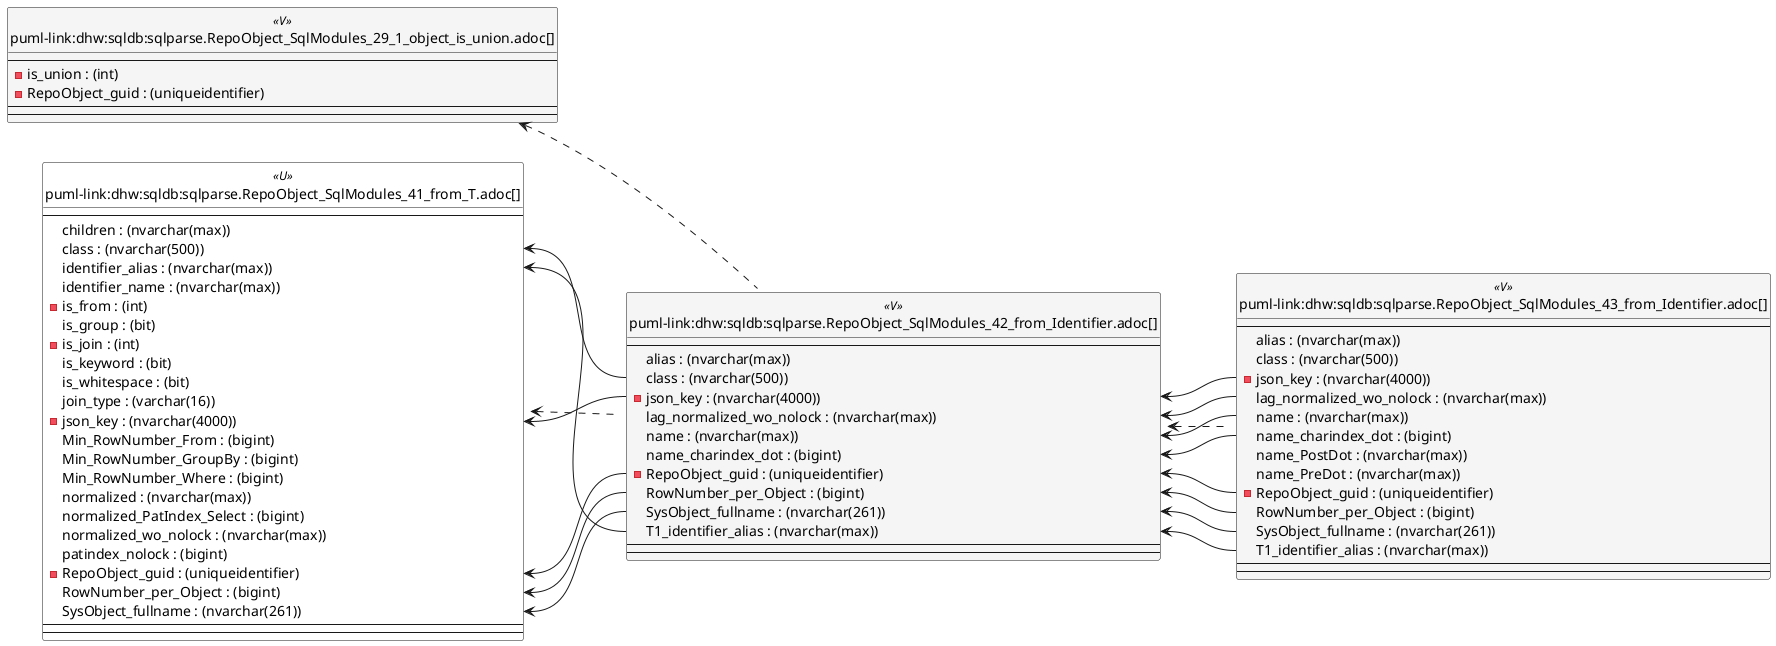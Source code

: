 @startuml
left to right direction
'top to bottom direction
hide circle
'avoide "." issues:
set namespaceSeparator none


skinparam class {
  BackgroundColor White
  BackgroundColor<<FN>> Yellow
  BackgroundColor<<FS>> Yellow
  BackgroundColor<<FT>> LightGray
  BackgroundColor<<IF>> Yellow
  BackgroundColor<<IS>> Yellow
  BackgroundColor<<P>> Aqua
  BackgroundColor<<PC>> Aqua
  BackgroundColor<<SN>> Yellow
  BackgroundColor<<SO>> SlateBlue
  BackgroundColor<<TF>> LightGray
  BackgroundColor<<TR>> Tomato
  BackgroundColor<<U>> White
  BackgroundColor<<V>> WhiteSmoke
  BackgroundColor<<X>> Aqua
  BackgroundColor<<external>> AliceBlue
}


entity "puml-link:dhw:sqldb:sqlparse.RepoObject_SqlModules_29_1_object_is_union.adoc[]" as sqlparse.RepoObject_SqlModules_29_1_object_is_union << V >> {
  --
  - is_union : (int)
  - RepoObject_guid : (uniqueidentifier)
  --
  --
}

entity "puml-link:dhw:sqldb:sqlparse.RepoObject_SqlModules_41_from_T.adoc[]" as sqlparse.RepoObject_SqlModules_41_from_T << U >> {
  --
  children : (nvarchar(max))
  class : (nvarchar(500))
  identifier_alias : (nvarchar(max))
  identifier_name : (nvarchar(max))
  - is_from : (int)
  is_group : (bit)
  - is_join : (int)
  is_keyword : (bit)
  is_whitespace : (bit)
  join_type : (varchar(16))
  - json_key : (nvarchar(4000))
  Min_RowNumber_From : (bigint)
  Min_RowNumber_GroupBy : (bigint)
  Min_RowNumber_Where : (bigint)
  normalized : (nvarchar(max))
  normalized_PatIndex_Select : (bigint)
  normalized_wo_nolock : (nvarchar(max))
  patindex_nolock : (bigint)
  - RepoObject_guid : (uniqueidentifier)
  RowNumber_per_Object : (bigint)
  SysObject_fullname : (nvarchar(261))
  --
  --
}

entity "puml-link:dhw:sqldb:sqlparse.RepoObject_SqlModules_42_from_Identifier.adoc[]" as sqlparse.RepoObject_SqlModules_42_from_Identifier << V >> {
  --
  alias : (nvarchar(max))
  class : (nvarchar(500))
  - json_key : (nvarchar(4000))
  lag_normalized_wo_nolock : (nvarchar(max))
  name : (nvarchar(max))
  name_charindex_dot : (bigint)
  - RepoObject_guid : (uniqueidentifier)
  RowNumber_per_Object : (bigint)
  SysObject_fullname : (nvarchar(261))
  T1_identifier_alias : (nvarchar(max))
  --
  --
}

entity "puml-link:dhw:sqldb:sqlparse.RepoObject_SqlModules_43_from_Identifier.adoc[]" as sqlparse.RepoObject_SqlModules_43_from_Identifier << V >> {
  --
  alias : (nvarchar(max))
  class : (nvarchar(500))
  - json_key : (nvarchar(4000))
  lag_normalized_wo_nolock : (nvarchar(max))
  name : (nvarchar(max))
  name_charindex_dot : (bigint)
  name_PostDot : (nvarchar(max))
  name_PreDot : (nvarchar(max))
  - RepoObject_guid : (uniqueidentifier)
  RowNumber_per_Object : (bigint)
  SysObject_fullname : (nvarchar(261))
  T1_identifier_alias : (nvarchar(max))
  --
  --
}

sqlparse.RepoObject_SqlModules_29_1_object_is_union <.. sqlparse.RepoObject_SqlModules_42_from_Identifier
sqlparse.RepoObject_SqlModules_41_from_T <.. sqlparse.RepoObject_SqlModules_42_from_Identifier
sqlparse.RepoObject_SqlModules_42_from_Identifier <.. sqlparse.RepoObject_SqlModules_43_from_Identifier
"sqlparse.RepoObject_SqlModules_41_from_T::class" <-- "sqlparse.RepoObject_SqlModules_42_from_Identifier::class"
"sqlparse.RepoObject_SqlModules_41_from_T::identifier_alias" <-- "sqlparse.RepoObject_SqlModules_42_from_Identifier::T1_identifier_alias"
"sqlparse.RepoObject_SqlModules_41_from_T::json_key" <-- "sqlparse.RepoObject_SqlModules_42_from_Identifier::json_key"
"sqlparse.RepoObject_SqlModules_41_from_T::RepoObject_guid" <-- "sqlparse.RepoObject_SqlModules_42_from_Identifier::RepoObject_guid"
"sqlparse.RepoObject_SqlModules_41_from_T::RowNumber_per_Object" <-- "sqlparse.RepoObject_SqlModules_42_from_Identifier::RowNumber_per_Object"
"sqlparse.RepoObject_SqlModules_41_from_T::SysObject_fullname" <-- "sqlparse.RepoObject_SqlModules_42_from_Identifier::SysObject_fullname"
"sqlparse.RepoObject_SqlModules_42_from_Identifier::json_key" <-- "sqlparse.RepoObject_SqlModules_43_from_Identifier::json_key"
"sqlparse.RepoObject_SqlModules_42_from_Identifier::lag_normalized_wo_nolock" <-- "sqlparse.RepoObject_SqlModules_43_from_Identifier::lag_normalized_wo_nolock"
"sqlparse.RepoObject_SqlModules_42_from_Identifier::name" <-- "sqlparse.RepoObject_SqlModules_43_from_Identifier::name"
"sqlparse.RepoObject_SqlModules_42_from_Identifier::name_charindex_dot" <-- "sqlparse.RepoObject_SqlModules_43_from_Identifier::name_charindex_dot"
"sqlparse.RepoObject_SqlModules_42_from_Identifier::RepoObject_guid" <-- "sqlparse.RepoObject_SqlModules_43_from_Identifier::RepoObject_guid"
"sqlparse.RepoObject_SqlModules_42_from_Identifier::RowNumber_per_Object" <-- "sqlparse.RepoObject_SqlModules_43_from_Identifier::RowNumber_per_Object"
"sqlparse.RepoObject_SqlModules_42_from_Identifier::SysObject_fullname" <-- "sqlparse.RepoObject_SqlModules_43_from_Identifier::SysObject_fullname"
"sqlparse.RepoObject_SqlModules_42_from_Identifier::T1_identifier_alias" <-- "sqlparse.RepoObject_SqlModules_43_from_Identifier::T1_identifier_alias"
@enduml

